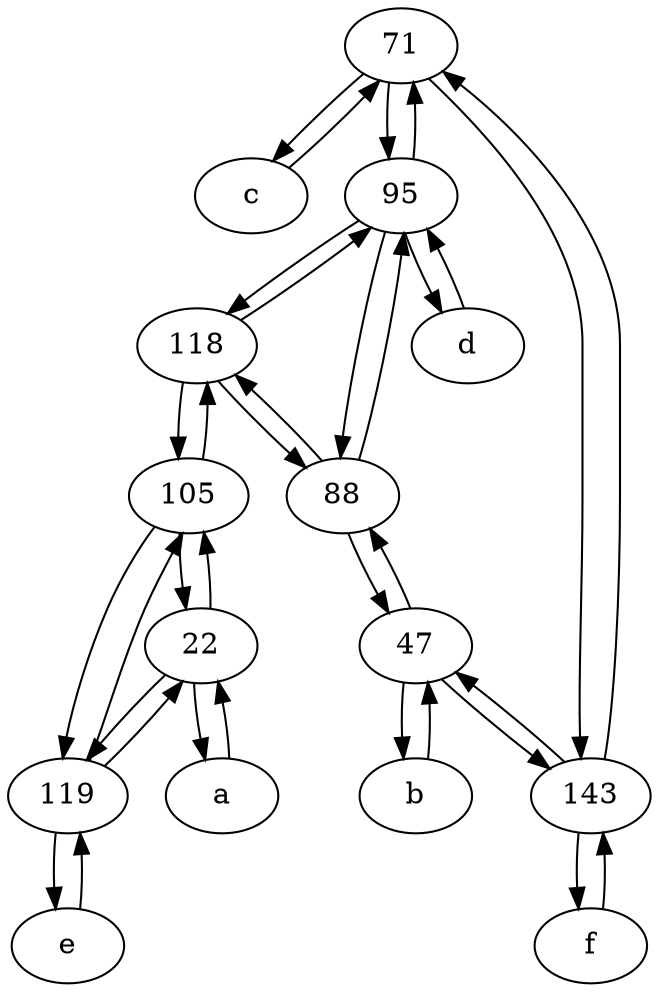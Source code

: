 digraph  {
	71;
	118;
	105;
	c [pos="20,10!"];
	47;
	a [pos="40,10!"];
	119;
	22;
	e [pos="30,50!"];
	95;
	88;
	b [pos="50,20!"];
	d [pos="20,30!"];
	143;
	f [pos="15,45!"];
	95 -> 71;
	d -> 95;
	95 -> d;
	143 -> 47;
	95 -> 118;
	47 -> b;
	88 -> 95;
	22 -> a;
	a -> 22;
	119 -> e;
	118 -> 95;
	f -> 143;
	b -> 47;
	22 -> 119;
	143 -> f;
	143 -> 71;
	88 -> 118;
	105 -> 119;
	e -> 119;
	105 -> 22;
	105 -> 118;
	118 -> 105;
	118 -> 88;
	71 -> 95;
	95 -> 88;
	22 -> 105;
	119 -> 105;
	c -> 71;
	47 -> 143;
	47 -> 88;
	71 -> c;
	88 -> 47;
	119 -> 22;
	71 -> 143;

	}